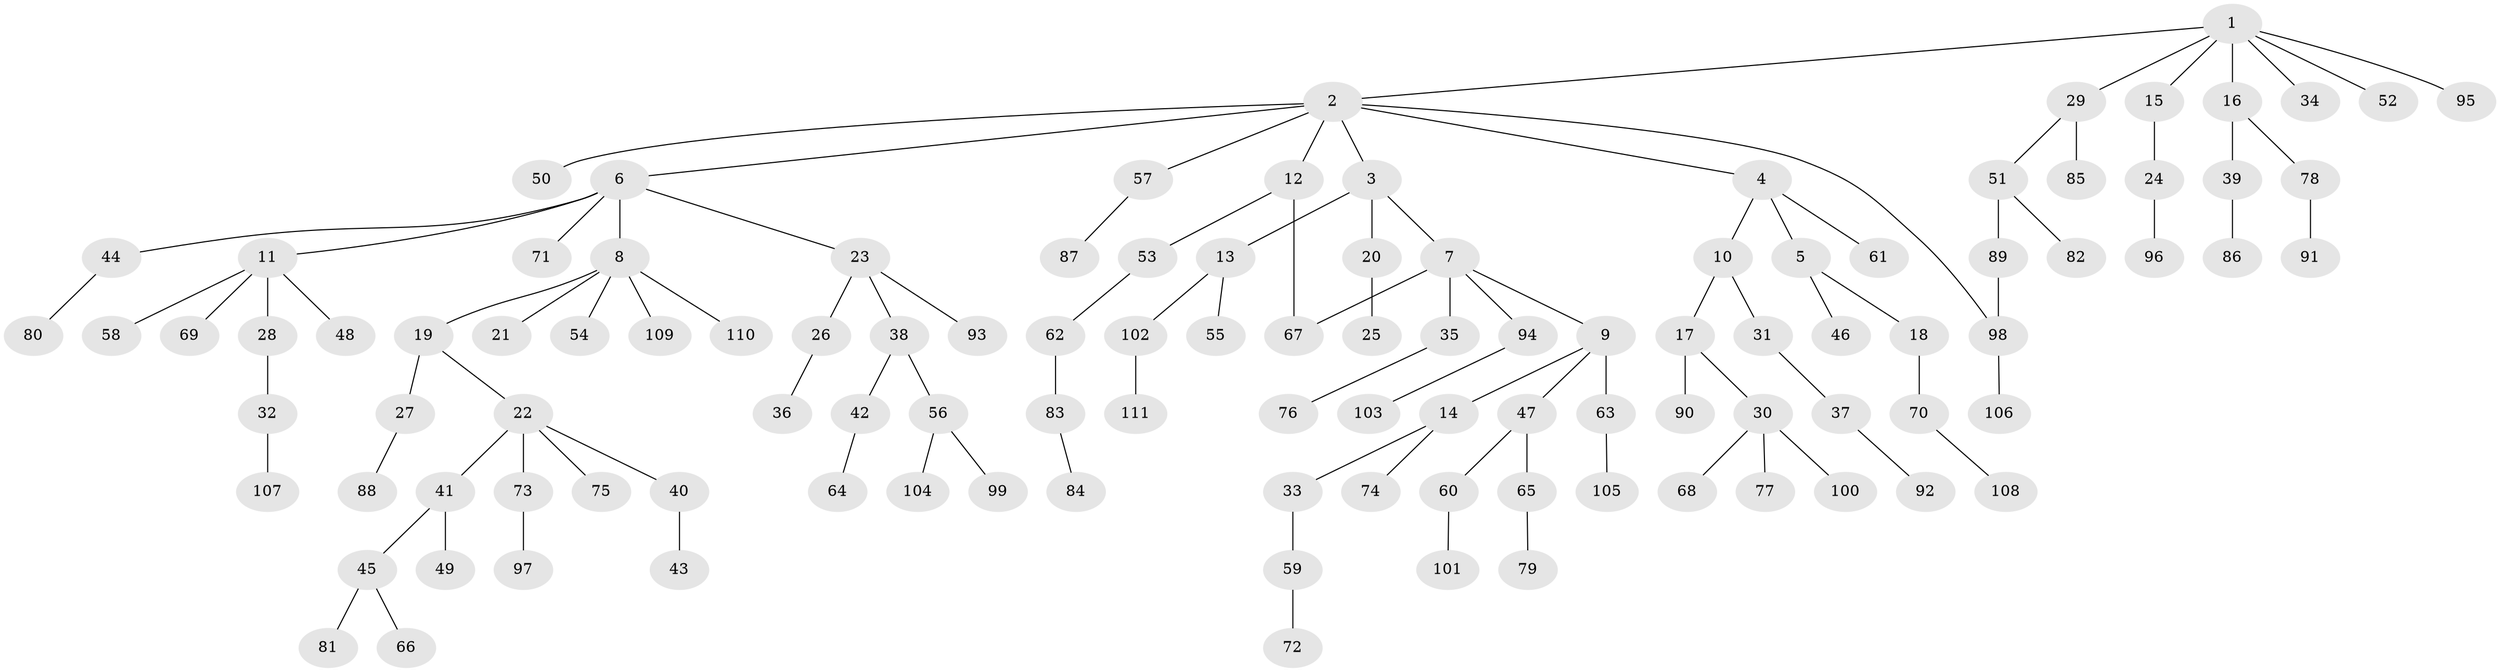 // Generated by graph-tools (version 1.1) at 2025/13/03/09/25 04:13:16]
// undirected, 111 vertices, 112 edges
graph export_dot {
graph [start="1"]
  node [color=gray90,style=filled];
  1;
  2;
  3;
  4;
  5;
  6;
  7;
  8;
  9;
  10;
  11;
  12;
  13;
  14;
  15;
  16;
  17;
  18;
  19;
  20;
  21;
  22;
  23;
  24;
  25;
  26;
  27;
  28;
  29;
  30;
  31;
  32;
  33;
  34;
  35;
  36;
  37;
  38;
  39;
  40;
  41;
  42;
  43;
  44;
  45;
  46;
  47;
  48;
  49;
  50;
  51;
  52;
  53;
  54;
  55;
  56;
  57;
  58;
  59;
  60;
  61;
  62;
  63;
  64;
  65;
  66;
  67;
  68;
  69;
  70;
  71;
  72;
  73;
  74;
  75;
  76;
  77;
  78;
  79;
  80;
  81;
  82;
  83;
  84;
  85;
  86;
  87;
  88;
  89;
  90;
  91;
  92;
  93;
  94;
  95;
  96;
  97;
  98;
  99;
  100;
  101;
  102;
  103;
  104;
  105;
  106;
  107;
  108;
  109;
  110;
  111;
  1 -- 2;
  1 -- 15;
  1 -- 16;
  1 -- 29;
  1 -- 34;
  1 -- 52;
  1 -- 95;
  2 -- 3;
  2 -- 4;
  2 -- 6;
  2 -- 12;
  2 -- 50;
  2 -- 57;
  2 -- 98;
  3 -- 7;
  3 -- 13;
  3 -- 20;
  4 -- 5;
  4 -- 10;
  4 -- 61;
  5 -- 18;
  5 -- 46;
  6 -- 8;
  6 -- 11;
  6 -- 23;
  6 -- 44;
  6 -- 71;
  7 -- 9;
  7 -- 35;
  7 -- 67;
  7 -- 94;
  8 -- 19;
  8 -- 21;
  8 -- 54;
  8 -- 109;
  8 -- 110;
  9 -- 14;
  9 -- 47;
  9 -- 63;
  10 -- 17;
  10 -- 31;
  11 -- 28;
  11 -- 48;
  11 -- 58;
  11 -- 69;
  12 -- 53;
  12 -- 67;
  13 -- 55;
  13 -- 102;
  14 -- 33;
  14 -- 74;
  15 -- 24;
  16 -- 39;
  16 -- 78;
  17 -- 30;
  17 -- 90;
  18 -- 70;
  19 -- 22;
  19 -- 27;
  20 -- 25;
  22 -- 40;
  22 -- 41;
  22 -- 73;
  22 -- 75;
  23 -- 26;
  23 -- 38;
  23 -- 93;
  24 -- 96;
  26 -- 36;
  27 -- 88;
  28 -- 32;
  29 -- 51;
  29 -- 85;
  30 -- 68;
  30 -- 77;
  30 -- 100;
  31 -- 37;
  32 -- 107;
  33 -- 59;
  35 -- 76;
  37 -- 92;
  38 -- 42;
  38 -- 56;
  39 -- 86;
  40 -- 43;
  41 -- 45;
  41 -- 49;
  42 -- 64;
  44 -- 80;
  45 -- 66;
  45 -- 81;
  47 -- 60;
  47 -- 65;
  51 -- 82;
  51 -- 89;
  53 -- 62;
  56 -- 99;
  56 -- 104;
  57 -- 87;
  59 -- 72;
  60 -- 101;
  62 -- 83;
  63 -- 105;
  65 -- 79;
  70 -- 108;
  73 -- 97;
  78 -- 91;
  83 -- 84;
  89 -- 98;
  94 -- 103;
  98 -- 106;
  102 -- 111;
}

